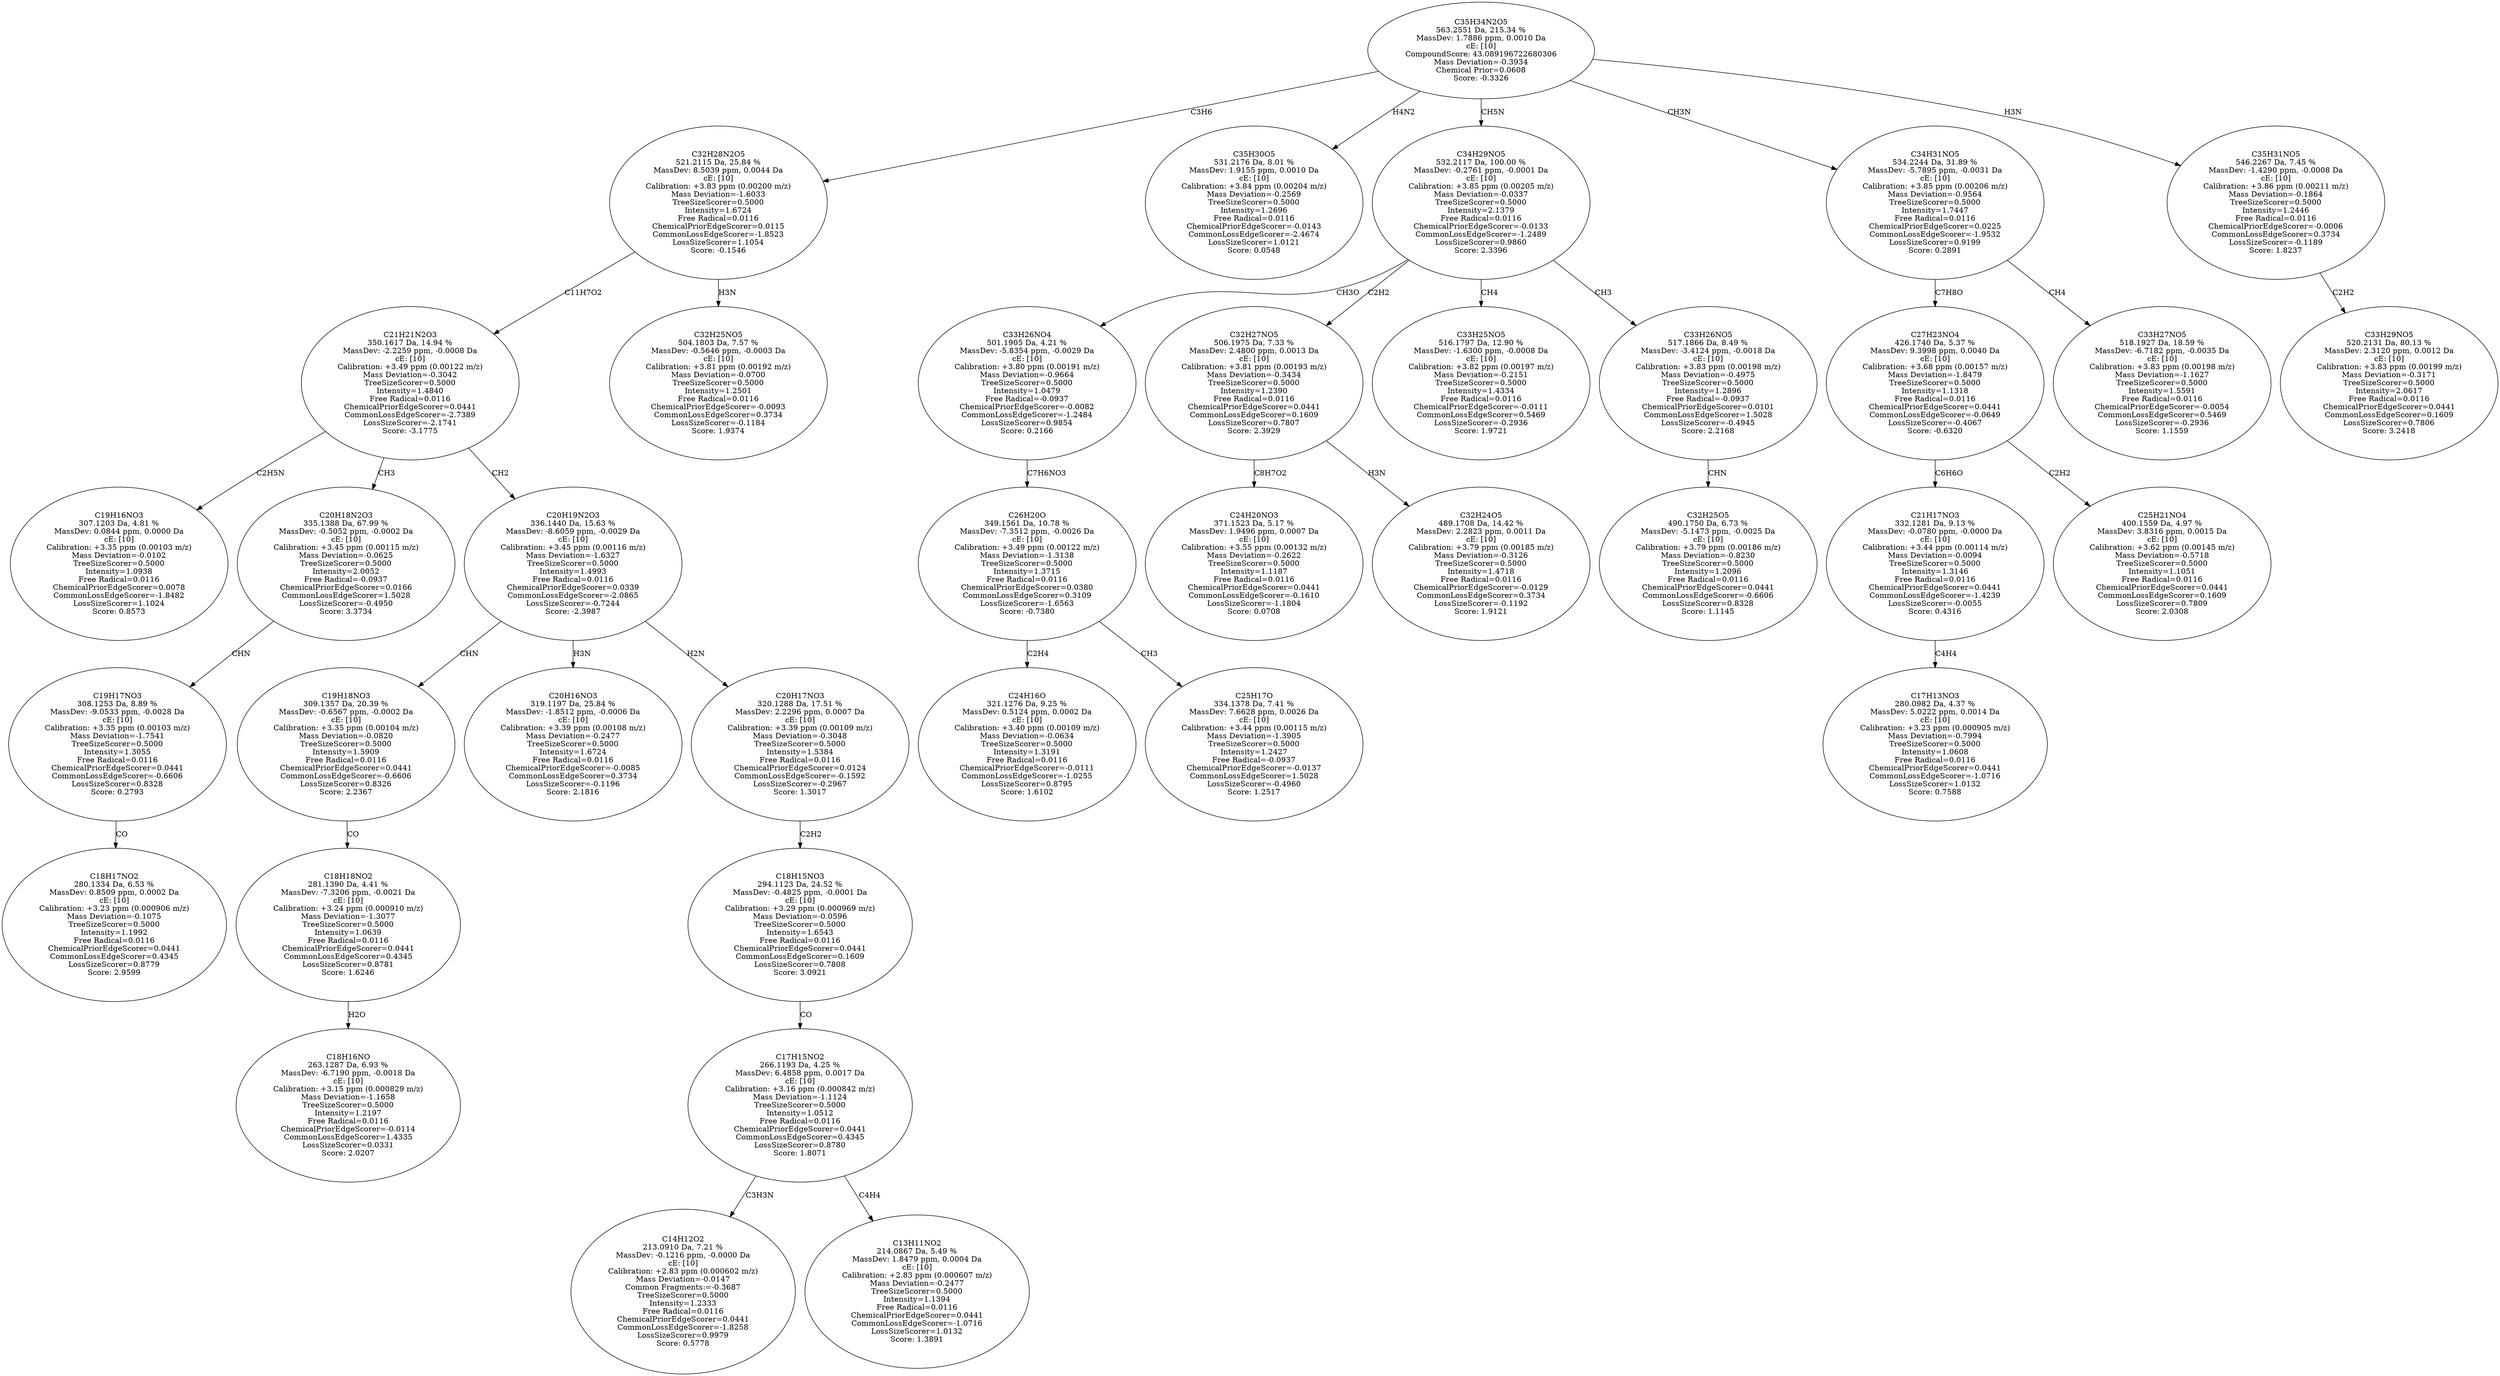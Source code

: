 strict digraph {
v1 [label="C19H16NO3\n307.1203 Da, 4.81 %\nMassDev: 0.0844 ppm, 0.0000 Da\ncE: [10]\nCalibration: +3.35 ppm (0.00103 m/z)\nMass Deviation=-0.0102\nTreeSizeScorer=0.5000\nIntensity=1.0938\nFree Radical=0.0116\nChemicalPriorEdgeScorer=0.0078\nCommonLossEdgeScorer=-1.8482\nLossSizeScorer=1.1024\nScore: 0.8573"];
v2 [label="C18H17NO2\n280.1334 Da, 6.53 %\nMassDev: 0.8509 ppm, 0.0002 Da\ncE: [10]\nCalibration: +3.23 ppm (0.000906 m/z)\nMass Deviation=-0.1075\nTreeSizeScorer=0.5000\nIntensity=1.1992\nFree Radical=0.0116\nChemicalPriorEdgeScorer=0.0441\nCommonLossEdgeScorer=0.4345\nLossSizeScorer=0.8779\nScore: 2.9599"];
v3 [label="C19H17NO3\n308.1253 Da, 8.89 %\nMassDev: -9.0533 ppm, -0.0028 Da\ncE: [10]\nCalibration: +3.35 ppm (0.00103 m/z)\nMass Deviation=-1.7541\nTreeSizeScorer=0.5000\nIntensity=1.3055\nFree Radical=0.0116\nChemicalPriorEdgeScorer=0.0441\nCommonLossEdgeScorer=-0.6606\nLossSizeScorer=0.8328\nScore: 0.2793"];
v4 [label="C20H18N2O3\n335.1388 Da, 67.99 %\nMassDev: -0.5052 ppm, -0.0002 Da\ncE: [10]\nCalibration: +3.45 ppm (0.00115 m/z)\nMass Deviation=-0.0625\nTreeSizeScorer=0.5000\nIntensity=2.0052\nFree Radical=-0.0937\nChemicalPriorEdgeScorer=0.0166\nCommonLossEdgeScorer=1.5028\nLossSizeScorer=-0.4950\nScore: 3.3734"];
v5 [label="C18H16NO\n263.1287 Da, 6.93 %\nMassDev: -6.7190 ppm, -0.0018 Da\ncE: [10]\nCalibration: +3.15 ppm (0.000829 m/z)\nMass Deviation=-1.1658\nTreeSizeScorer=0.5000\nIntensity=1.2197\nFree Radical=0.0116\nChemicalPriorEdgeScorer=-0.0114\nCommonLossEdgeScorer=1.4335\nLossSizeScorer=0.0331\nScore: 2.0207"];
v6 [label="C18H18NO2\n281.1390 Da, 4.41 %\nMassDev: -7.3206 ppm, -0.0021 Da\ncE: [10]\nCalibration: +3.24 ppm (0.000910 m/z)\nMass Deviation=-1.3077\nTreeSizeScorer=0.5000\nIntensity=1.0639\nFree Radical=0.0116\nChemicalPriorEdgeScorer=0.0441\nCommonLossEdgeScorer=0.4345\nLossSizeScorer=0.8781\nScore: 1.6246"];
v7 [label="C19H18NO3\n309.1357 Da, 20.39 %\nMassDev: -0.6567 ppm, -0.0002 Da\ncE: [10]\nCalibration: +3.35 ppm (0.00104 m/z)\nMass Deviation=-0.0820\nTreeSizeScorer=0.5000\nIntensity=1.5909\nFree Radical=0.0116\nChemicalPriorEdgeScorer=0.0441\nCommonLossEdgeScorer=-0.6606\nLossSizeScorer=0.8326\nScore: 2.2367"];
v8 [label="C20H16NO3\n319.1197 Da, 25.84 %\nMassDev: -1.8512 ppm, -0.0006 Da\ncE: [10]\nCalibration: +3.39 ppm (0.00108 m/z)\nMass Deviation=-0.2477\nTreeSizeScorer=0.5000\nIntensity=1.6724\nFree Radical=0.0116\nChemicalPriorEdgeScorer=-0.0085\nCommonLossEdgeScorer=0.3734\nLossSizeScorer=-0.1196\nScore: 2.1816"];
v9 [label="C14H12O2\n213.0910 Da, 7.21 %\nMassDev: -0.1216 ppm, -0.0000 Da\ncE: [10]\nCalibration: +2.83 ppm (0.000602 m/z)\nMass Deviation=-0.0147\nCommon Fragments:=-0.3687\nTreeSizeScorer=0.5000\nIntensity=1.2333\nFree Radical=0.0116\nChemicalPriorEdgeScorer=0.0441\nCommonLossEdgeScorer=-1.8258\nLossSizeScorer=0.9979\nScore: 0.5778"];
v10 [label="C13H11NO2\n214.0867 Da, 5.49 %\nMassDev: 1.8479 ppm, 0.0004 Da\ncE: [10]\nCalibration: +2.83 ppm (0.000607 m/z)\nMass Deviation=-0.2477\nTreeSizeScorer=0.5000\nIntensity=1.1394\nFree Radical=0.0116\nChemicalPriorEdgeScorer=0.0441\nCommonLossEdgeScorer=-1.0716\nLossSizeScorer=1.0132\nScore: 1.3891"];
v11 [label="C17H15NO2\n266.1193 Da, 4.25 %\nMassDev: 6.4858 ppm, 0.0017 Da\ncE: [10]\nCalibration: +3.16 ppm (0.000842 m/z)\nMass Deviation=-1.1124\nTreeSizeScorer=0.5000\nIntensity=1.0512\nFree Radical=0.0116\nChemicalPriorEdgeScorer=0.0441\nCommonLossEdgeScorer=0.4345\nLossSizeScorer=0.8780\nScore: 1.8071"];
v12 [label="C18H15NO3\n294.1123 Da, 24.52 %\nMassDev: -0.4825 ppm, -0.0001 Da\ncE: [10]\nCalibration: +3.29 ppm (0.000969 m/z)\nMass Deviation=-0.0596\nTreeSizeScorer=0.5000\nIntensity=1.6543\nFree Radical=0.0116\nChemicalPriorEdgeScorer=0.0441\nCommonLossEdgeScorer=0.1609\nLossSizeScorer=0.7808\nScore: 3.0921"];
v13 [label="C20H17NO3\n320.1288 Da, 17.51 %\nMassDev: 2.2296 ppm, 0.0007 Da\ncE: [10]\nCalibration: +3.39 ppm (0.00109 m/z)\nMass Deviation=-0.3048\nTreeSizeScorer=0.5000\nIntensity=1.5384\nFree Radical=0.0116\nChemicalPriorEdgeScorer=0.0124\nCommonLossEdgeScorer=-0.1592\nLossSizeScorer=-0.2967\nScore: 1.3017"];
v14 [label="C20H19N2O3\n336.1440 Da, 15.63 %\nMassDev: -8.6059 ppm, -0.0029 Da\ncE: [10]\nCalibration: +3.45 ppm (0.00116 m/z)\nMass Deviation=-1.6327\nTreeSizeScorer=0.5000\nIntensity=1.4993\nFree Radical=0.0116\nChemicalPriorEdgeScorer=0.0339\nCommonLossEdgeScorer=-2.0865\nLossSizeScorer=-0.7244\nScore: -2.3987"];
v15 [label="C21H21N2O3\n350.1617 Da, 14.94 %\nMassDev: -2.2259 ppm, -0.0008 Da\ncE: [10]\nCalibration: +3.49 ppm (0.00122 m/z)\nMass Deviation=-0.3042\nTreeSizeScorer=0.5000\nIntensity=1.4840\nFree Radical=0.0116\nChemicalPriorEdgeScorer=0.0441\nCommonLossEdgeScorer=-2.7389\nLossSizeScorer=-2.1741\nScore: -3.1775"];
v16 [label="C32H25NO5\n504.1803 Da, 7.57 %\nMassDev: -0.5646 ppm, -0.0003 Da\ncE: [10]\nCalibration: +3.81 ppm (0.00192 m/z)\nMass Deviation=-0.0700\nTreeSizeScorer=0.5000\nIntensity=1.2501\nFree Radical=0.0116\nChemicalPriorEdgeScorer=-0.0093\nCommonLossEdgeScorer=0.3734\nLossSizeScorer=-0.1184\nScore: 1.9374"];
v17 [label="C32H28N2O5\n521.2115 Da, 25.84 %\nMassDev: 8.5039 ppm, 0.0044 Da\ncE: [10]\nCalibration: +3.83 ppm (0.00200 m/z)\nMass Deviation=-1.6033\nTreeSizeScorer=0.5000\nIntensity=1.6724\nFree Radical=0.0116\nChemicalPriorEdgeScorer=0.0115\nCommonLossEdgeScorer=-1.8523\nLossSizeScorer=1.1054\nScore: -0.1546"];
v18 [label="C35H30O5\n531.2176 Da, 8.01 %\nMassDev: 1.9155 ppm, 0.0010 Da\ncE: [10]\nCalibration: +3.84 ppm (0.00204 m/z)\nMass Deviation=-0.2569\nTreeSizeScorer=0.5000\nIntensity=1.2696\nFree Radical=0.0116\nChemicalPriorEdgeScorer=-0.0143\nCommonLossEdgeScorer=-2.4674\nLossSizeScorer=1.0121\nScore: 0.0548"];
v19 [label="C24H16O\n321.1276 Da, 9.25 %\nMassDev: 0.5124 ppm, 0.0002 Da\ncE: [10]\nCalibration: +3.40 ppm (0.00109 m/z)\nMass Deviation=-0.0634\nTreeSizeScorer=0.5000\nIntensity=1.3191\nFree Radical=0.0116\nChemicalPriorEdgeScorer=-0.0111\nCommonLossEdgeScorer=-1.0255\nLossSizeScorer=0.8795\nScore: 1.6102"];
v20 [label="C25H17O\n334.1378 Da, 7.41 %\nMassDev: 7.6628 ppm, 0.0026 Da\ncE: [10]\nCalibration: +3.44 ppm (0.00115 m/z)\nMass Deviation=-1.3905\nTreeSizeScorer=0.5000\nIntensity=1.2427\nFree Radical=-0.0937\nChemicalPriorEdgeScorer=-0.0137\nCommonLossEdgeScorer=1.5028\nLossSizeScorer=-0.4960\nScore: 1.2517"];
v21 [label="C26H20O\n349.1561 Da, 10.78 %\nMassDev: -7.3512 ppm, -0.0026 Da\ncE: [10]\nCalibration: +3.49 ppm (0.00122 m/z)\nMass Deviation=-1.3138\nTreeSizeScorer=0.5000\nIntensity=1.3715\nFree Radical=0.0116\nChemicalPriorEdgeScorer=0.0380\nCommonLossEdgeScorer=0.3109\nLossSizeScorer=-1.6563\nScore: -0.7380"];
v22 [label="C33H26NO4\n501.1905 Da, 4.21 %\nMassDev: -5.8354 ppm, -0.0029 Da\ncE: [10]\nCalibration: +3.80 ppm (0.00191 m/z)\nMass Deviation=-0.9664\nTreeSizeScorer=0.5000\nIntensity=1.0479\nFree Radical=-0.0937\nChemicalPriorEdgeScorer=-0.0082\nCommonLossEdgeScorer=-1.2484\nLossSizeScorer=0.9854\nScore: 0.2166"];
v23 [label="C24H20NO3\n371.1523 Da, 5.17 %\nMassDev: 1.9496 ppm, 0.0007 Da\ncE: [10]\nCalibration: +3.55 ppm (0.00132 m/z)\nMass Deviation=-0.2622\nTreeSizeScorer=0.5000\nIntensity=1.1187\nFree Radical=0.0116\nChemicalPriorEdgeScorer=0.0441\nCommonLossEdgeScorer=-0.1610\nLossSizeScorer=-1.1804\nScore: 0.0708"];
v24 [label="C32H24O5\n489.1708 Da, 14.42 %\nMassDev: 2.2823 ppm, 0.0011 Da\ncE: [10]\nCalibration: +3.79 ppm (0.00185 m/z)\nMass Deviation=-0.3126\nTreeSizeScorer=0.5000\nIntensity=1.4718\nFree Radical=0.0116\nChemicalPriorEdgeScorer=-0.0129\nCommonLossEdgeScorer=0.3734\nLossSizeScorer=-0.1192\nScore: 1.9121"];
v25 [label="C32H27NO5\n506.1975 Da, 7.33 %\nMassDev: 2.4800 ppm, 0.0013 Da\ncE: [10]\nCalibration: +3.81 ppm (0.00193 m/z)\nMass Deviation=-0.3434\nTreeSizeScorer=0.5000\nIntensity=1.2390\nFree Radical=0.0116\nChemicalPriorEdgeScorer=0.0441\nCommonLossEdgeScorer=0.1609\nLossSizeScorer=0.7807\nScore: 2.3929"];
v26 [label="C33H25NO5\n516.1797 Da, 12.90 %\nMassDev: -1.6300 ppm, -0.0008 Da\ncE: [10]\nCalibration: +3.82 ppm (0.00197 m/z)\nMass Deviation=-0.2151\nTreeSizeScorer=0.5000\nIntensity=1.4334\nFree Radical=0.0116\nChemicalPriorEdgeScorer=-0.0111\nCommonLossEdgeScorer=0.5469\nLossSizeScorer=-0.2936\nScore: 1.9721"];
v27 [label="C32H25O5\n490.1750 Da, 6.73 %\nMassDev: -5.1473 ppm, -0.0025 Da\ncE: [10]\nCalibration: +3.79 ppm (0.00186 m/z)\nMass Deviation=-0.8230\nTreeSizeScorer=0.5000\nIntensity=1.2096\nFree Radical=0.0116\nChemicalPriorEdgeScorer=0.0441\nCommonLossEdgeScorer=-0.6606\nLossSizeScorer=0.8328\nScore: 1.1145"];
v28 [label="C33H26NO5\n517.1866 Da, 8.49 %\nMassDev: -3.4124 ppm, -0.0018 Da\ncE: [10]\nCalibration: +3.83 ppm (0.00198 m/z)\nMass Deviation=-0.4975\nTreeSizeScorer=0.5000\nIntensity=1.2896\nFree Radical=-0.0937\nChemicalPriorEdgeScorer=0.0101\nCommonLossEdgeScorer=1.5028\nLossSizeScorer=-0.4945\nScore: 2.2168"];
v29 [label="C34H29NO5\n532.2117 Da, 100.00 %\nMassDev: -0.2761 ppm, -0.0001 Da\ncE: [10]\nCalibration: +3.85 ppm (0.00205 m/z)\nMass Deviation=-0.0337\nTreeSizeScorer=0.5000\nIntensity=2.1379\nFree Radical=0.0116\nChemicalPriorEdgeScorer=-0.0133\nCommonLossEdgeScorer=-1.2489\nLossSizeScorer=0.9860\nScore: 2.3396"];
v30 [label="C17H13NO3\n280.0982 Da, 4.37 %\nMassDev: 5.0222 ppm, 0.0014 Da\ncE: [10]\nCalibration: +3.23 ppm (0.000905 m/z)\nMass Deviation=-0.7994\nTreeSizeScorer=0.5000\nIntensity=1.0608\nFree Radical=0.0116\nChemicalPriorEdgeScorer=0.0441\nCommonLossEdgeScorer=-1.0716\nLossSizeScorer=1.0132\nScore: 0.7588"];
v31 [label="C21H17NO3\n332.1281 Da, 9.13 %\nMassDev: -0.0780 ppm, -0.0000 Da\ncE: [10]\nCalibration: +3.44 ppm (0.00114 m/z)\nMass Deviation=-0.0094\nTreeSizeScorer=0.5000\nIntensity=1.3146\nFree Radical=0.0116\nChemicalPriorEdgeScorer=0.0441\nCommonLossEdgeScorer=-1.4239\nLossSizeScorer=-0.0055\nScore: 0.4316"];
v32 [label="C25H21NO4\n400.1559 Da, 4.97 %\nMassDev: 3.8316 ppm, 0.0015 Da\ncE: [10]\nCalibration: +3.62 ppm (0.00145 m/z)\nMass Deviation=-0.5718\nTreeSizeScorer=0.5000\nIntensity=1.1051\nFree Radical=0.0116\nChemicalPriorEdgeScorer=0.0441\nCommonLossEdgeScorer=0.1609\nLossSizeScorer=0.7809\nScore: 2.0308"];
v33 [label="C27H23NO4\n426.1740 Da, 5.37 %\nMassDev: 9.3998 ppm, 0.0040 Da\ncE: [10]\nCalibration: +3.68 ppm (0.00157 m/z)\nMass Deviation=-1.8479\nTreeSizeScorer=0.5000\nIntensity=1.1318\nFree Radical=0.0116\nChemicalPriorEdgeScorer=0.0441\nCommonLossEdgeScorer=-0.0649\nLossSizeScorer=-0.4067\nScore: -0.6320"];
v34 [label="C33H27NO5\n518.1927 Da, 18.59 %\nMassDev: -6.7182 ppm, -0.0035 Da\ncE: [10]\nCalibration: +3.83 ppm (0.00198 m/z)\nMass Deviation=-1.1627\nTreeSizeScorer=0.5000\nIntensity=1.5591\nFree Radical=0.0116\nChemicalPriorEdgeScorer=-0.0054\nCommonLossEdgeScorer=0.5469\nLossSizeScorer=-0.2936\nScore: 1.1559"];
v35 [label="C34H31NO5\n534.2244 Da, 31.89 %\nMassDev: -5.7895 ppm, -0.0031 Da\ncE: [10]\nCalibration: +3.85 ppm (0.00206 m/z)\nMass Deviation=-0.9564\nTreeSizeScorer=0.5000\nIntensity=1.7447\nFree Radical=0.0116\nChemicalPriorEdgeScorer=0.0225\nCommonLossEdgeScorer=-1.9532\nLossSizeScorer=0.9199\nScore: 0.2891"];
v36 [label="C33H29NO5\n520.2131 Da, 80.13 %\nMassDev: 2.3120 ppm, 0.0012 Da\ncE: [10]\nCalibration: +3.83 ppm (0.00199 m/z)\nMass Deviation=-0.3171\nTreeSizeScorer=0.5000\nIntensity=2.0617\nFree Radical=0.0116\nChemicalPriorEdgeScorer=0.0441\nCommonLossEdgeScorer=0.1609\nLossSizeScorer=0.7806\nScore: 3.2418"];
v37 [label="C35H31NO5\n546.2267 Da, 7.45 %\nMassDev: -1.4290 ppm, -0.0008 Da\ncE: [10]\nCalibration: +3.86 ppm (0.00211 m/z)\nMass Deviation=-0.1864\nTreeSizeScorer=0.5000\nIntensity=1.2446\nFree Radical=0.0116\nChemicalPriorEdgeScorer=-0.0006\nCommonLossEdgeScorer=0.3734\nLossSizeScorer=-0.1189\nScore: 1.8237"];
v38 [label="C35H34N2O5\n563.2551 Da, 215.34 %\nMassDev: 1.7886 ppm, 0.0010 Da\ncE: [10]\nCompoundScore: 43.089196722680306\nMass Deviation=-0.3934\nChemical Prior=0.0608\nScore: -0.3326"];
v15 -> v1 [label="C2H5N"];
v3 -> v2 [label="CO"];
v4 -> v3 [label="CHN"];
v15 -> v4 [label="CH3"];
v6 -> v5 [label="H2O"];
v7 -> v6 [label="CO"];
v14 -> v7 [label="CHN"];
v14 -> v8 [label="H3N"];
v11 -> v9 [label="C3H3N"];
v11 -> v10 [label="C4H4"];
v12 -> v11 [label="CO"];
v13 -> v12 [label="C2H2"];
v14 -> v13 [label="H2N"];
v15 -> v14 [label="CH2"];
v17 -> v15 [label="C11H7O2"];
v17 -> v16 [label="H3N"];
v38 -> v17 [label="C3H6"];
v38 -> v18 [label="H4N2"];
v21 -> v19 [label="C2H4"];
v21 -> v20 [label="CH3"];
v22 -> v21 [label="C7H6NO3"];
v29 -> v22 [label="CH3O"];
v25 -> v23 [label="C8H7O2"];
v25 -> v24 [label="H3N"];
v29 -> v25 [label="C2H2"];
v29 -> v26 [label="CH4"];
v28 -> v27 [label="CHN"];
v29 -> v28 [label="CH3"];
v38 -> v29 [label="CH5N"];
v31 -> v30 [label="C4H4"];
v33 -> v31 [label="C6H6O"];
v33 -> v32 [label="C2H2"];
v35 -> v33 [label="C7H8O"];
v35 -> v34 [label="CH4"];
v38 -> v35 [label="CH3N"];
v37 -> v36 [label="C2H2"];
v38 -> v37 [label="H3N"];
}